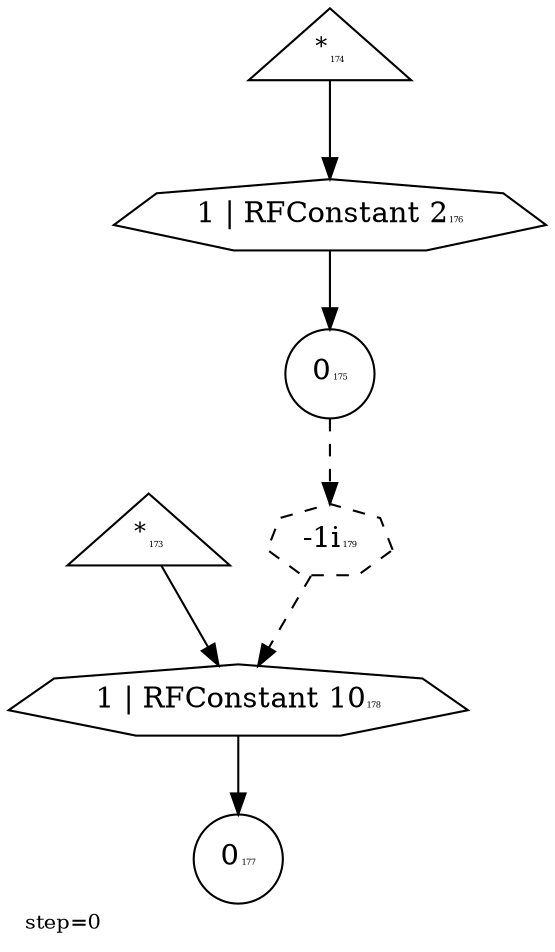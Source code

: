 digraph {
  graph  [labelloc=bottom,labeljust=left,fontsize="10",label="step=0"];
  "173" [shape=triangle,peripheries="1",label=<<SUP>*</SUP><FONT POINT-SIZE='4'>173</FONT>>,labelfontcolor=black,color=black];
  "174" [shape=triangle,peripheries="1",label=<<SUP>*</SUP><FONT POINT-SIZE='4'>174</FONT>>,labelfontcolor=black,color=black];
  "175" [shape=circle,peripheries="1",label=<0<FONT POINT-SIZE='4'>175</FONT>>,labelfontcolor=black,color=black];
  "177" [shape=circle,peripheries="1",label=<0<FONT POINT-SIZE='4'>177</FONT>>,labelfontcolor=black,color=black];
  "176" [label=<1 | RFConstant 2<FONT POINT-SIZE='4'>176</FONT>>,peripheries="1",color=black,shape=septagon];
  "174" -> "176" [color=black];
  "176" -> "175" [color=black];
  "178" [label=<1 | RFConstant 10<FONT POINT-SIZE='4'>178</FONT>>,peripheries="1",color=black,shape=septagon];
  "173" -> "178" [color=black];
  "178" -> "177" [color=black];
  "179" [label=<-1i<FONT POINT-SIZE='4'>179</FONT>>,peripheries="1",color=black,style=dashed,shape=septagon];
  "175" -> "179" [style=dashed,color=black];
  "179" -> "178" [style=dashed,color=black];
}